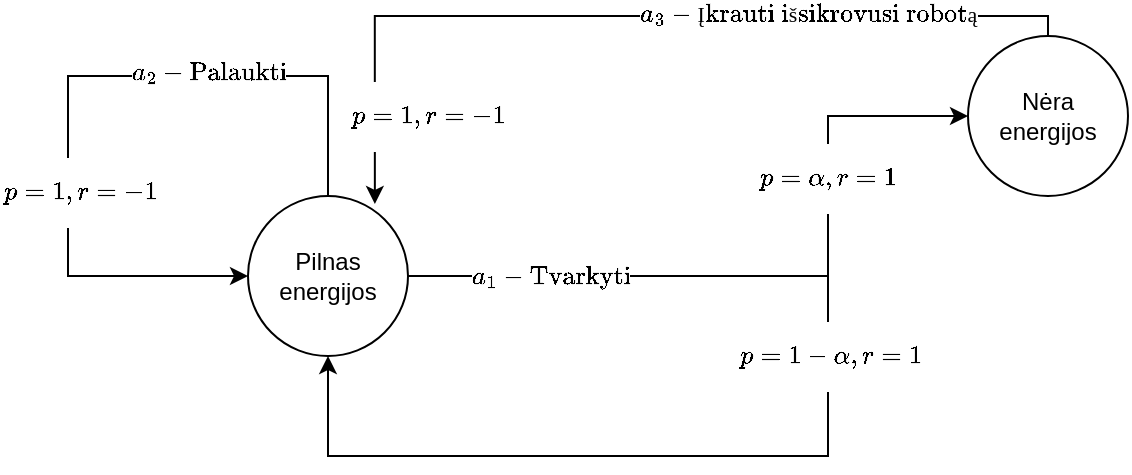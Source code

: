 <mxfile version="14.1.8" type="device"><diagram id="bCKPyFzjvTh7SL7wE2f-" name="Page-1"><mxGraphModel dx="749" dy="666" grid="1" gridSize="10" guides="1" tooltips="1" connect="1" arrows="1" fold="1" page="1" pageScale="1" pageWidth="850" pageHeight="1100" math="1" shadow="0"><root><mxCell id="0"/><mxCell id="1" parent="0"/><mxCell id="uJ5HBYwv24gS3EjuyILQ-7" style="edgeStyle=orthogonalEdgeStyle;rounded=0;orthogonalLoop=1;jettySize=auto;html=1;entryX=0;entryY=0.5;entryDx=0;entryDy=0;" edge="1" parent="1" source="uJ5HBYwv24gS3EjuyILQ-2" target="uJ5HBYwv24gS3EjuyILQ-2"><mxGeometry relative="1" as="geometry"><mxPoint x="200" y="330" as="targetPoint"/><Array as="points"><mxPoint x="200" y="390"/><mxPoint x="70" y="390"/><mxPoint x="70" y="490"/></Array></mxGeometry></mxCell><mxCell id="uJ5HBYwv24gS3EjuyILQ-13" value="$$a_2 - \text{Palaukti}$$" style="edgeLabel;html=1;align=center;verticalAlign=middle;resizable=0;points=[];" vertex="1" connectable="0" parent="uJ5HBYwv24gS3EjuyILQ-7"><mxGeometry x="-0.52" y="-2" relative="1" as="geometry"><mxPoint x="-29" as="offset"/></mxGeometry></mxCell><mxCell id="uJ5HBYwv24gS3EjuyILQ-9" style="edgeStyle=orthogonalEdgeStyle;rounded=0;orthogonalLoop=1;jettySize=auto;html=1;endArrow=none;endFill=0;" edge="1" parent="1" source="uJ5HBYwv24gS3EjuyILQ-2"><mxGeometry relative="1" as="geometry"><mxPoint x="430" y="490" as="targetPoint"/></mxGeometry></mxCell><mxCell id="uJ5HBYwv24gS3EjuyILQ-12" value="$$a_1 - \text{Tvarkyti}$$" style="edgeLabel;html=1;align=center;verticalAlign=middle;resizable=0;points=[];" vertex="1" connectable="0" parent="uJ5HBYwv24gS3EjuyILQ-9"><mxGeometry x="-0.14" y="3" relative="1" as="geometry"><mxPoint x="-11.38" y="3" as="offset"/></mxGeometry></mxCell><mxCell id="uJ5HBYwv24gS3EjuyILQ-2" value="Pilnas energijos" style="ellipse;whiteSpace=wrap;html=1;aspect=fixed;" vertex="1" parent="1"><mxGeometry x="160" y="450" width="80" height="80" as="geometry"/></mxCell><mxCell id="uJ5HBYwv24gS3EjuyILQ-10" style="edgeStyle=orthogonalEdgeStyle;rounded=0;orthogonalLoop=1;jettySize=auto;html=1;endArrow=none;endFill=0;startArrow=classic;startFill=1;" edge="1" parent="1" source="uJ5HBYwv24gS3EjuyILQ-3"><mxGeometry relative="1" as="geometry"><mxPoint x="430" y="490" as="targetPoint"/><Array as="points"><mxPoint x="450" y="410"/><mxPoint x="450" y="490"/></Array></mxGeometry></mxCell><mxCell id="uJ5HBYwv24gS3EjuyILQ-14" value="$$p = \alpha, r = 1$$" style="edgeLabel;html=1;align=center;verticalAlign=middle;resizable=0;points=[];" vertex="1" connectable="0" parent="uJ5HBYwv24gS3EjuyILQ-10"><mxGeometry x="0.187" relative="1" as="geometry"><mxPoint as="offset"/></mxGeometry></mxCell><mxCell id="uJ5HBYwv24gS3EjuyILQ-22" style="edgeStyle=orthogonalEdgeStyle;rounded=0;orthogonalLoop=1;jettySize=auto;html=1;entryX=0.793;entryY=0.05;entryDx=0;entryDy=0;entryPerimeter=0;startArrow=none;startFill=0;endArrow=classic;endFill=1;" edge="1" parent="1" source="uJ5HBYwv24gS3EjuyILQ-3" target="uJ5HBYwv24gS3EjuyILQ-2"><mxGeometry relative="1" as="geometry"><Array as="points"><mxPoint x="560" y="360"/><mxPoint x="223" y="360"/></Array></mxGeometry></mxCell><mxCell id="uJ5HBYwv24gS3EjuyILQ-23" value="$$a_3 - \text{Įkrauti išsikrovusi robotą}$$" style="edgeLabel;html=1;align=center;verticalAlign=middle;resizable=0;points=[];" vertex="1" connectable="0" parent="uJ5HBYwv24gS3EjuyILQ-22"><mxGeometry x="-0.147" y="-1" relative="1" as="geometry"><mxPoint x="58.24" as="offset"/></mxGeometry></mxCell><mxCell id="uJ5HBYwv24gS3EjuyILQ-3" value="Nėra energijos" style="ellipse;whiteSpace=wrap;html=1;aspect=fixed;" vertex="1" parent="1"><mxGeometry x="520" y="370" width="80" height="80" as="geometry"/></mxCell><mxCell id="uJ5HBYwv24gS3EjuyILQ-11" style="edgeStyle=orthogonalEdgeStyle;rounded=0;orthogonalLoop=1;jettySize=auto;html=1;endArrow=none;endFill=0;startArrow=classic;startFill=1;exitX=0.5;exitY=1;exitDx=0;exitDy=0;" edge="1" parent="1" source="uJ5HBYwv24gS3EjuyILQ-2"><mxGeometry relative="1" as="geometry"><mxPoint x="430" y="490" as="targetPoint"/><mxPoint x="300" y="630" as="sourcePoint"/><Array as="points"><mxPoint x="200" y="580"/><mxPoint x="450" y="580"/><mxPoint x="450" y="490"/></Array></mxGeometry></mxCell><mxCell id="uJ5HBYwv24gS3EjuyILQ-15" value="$$p = 1- \alpha, r = 1$$" style="edgeLabel;html=1;align=center;verticalAlign=middle;resizable=0;points=[];" vertex="1" connectable="0" parent="uJ5HBYwv24gS3EjuyILQ-11"><mxGeometry x="0.209" y="2" relative="1" as="geometry"><mxPoint x="52.38" y="-48" as="offset"/></mxGeometry></mxCell><mxCell id="uJ5HBYwv24gS3EjuyILQ-21" value="&lt;span&gt;$$p = 1, r = -1$$&lt;/span&gt;" style="edgeLabel;html=1;align=center;verticalAlign=middle;resizable=0;points=[];" vertex="1" connectable="0" parent="1"><mxGeometry x="100.0" y="410" as="geometry"><mxPoint x="-24" y="38" as="offset"/></mxGeometry></mxCell><mxCell id="uJ5HBYwv24gS3EjuyILQ-25" value="$$p = 1, r = -1$$" style="edgeLabel;html=1;align=center;verticalAlign=middle;resizable=0;points=[];" vertex="1" connectable="0" parent="1"><mxGeometry x="250.004" y="410.004" as="geometry"/></mxCell></root></mxGraphModel></diagram></mxfile>